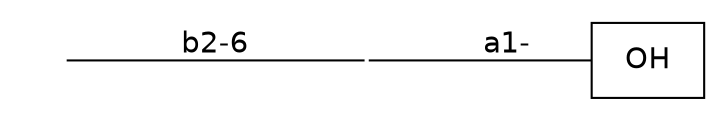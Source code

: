 graph G {graph [splines=false dpi=72 outputorder="edgesfirst"];
node [shape="none" fontname=DejaVuSans labelfontsize=12 label="none" size=50 fixedsize="true" scale="true"];
edge [labelfontsize=12 fontname=DejaVuSans labeldistance=1.2 labelangle=320.0];
rankdir=LR nodesep="0.05" ranksep="0.8";
0 [shape=box label="OH"]
1 [label="" height="0.7" image="includes/MolecularMetadata/Sugars/SNFG_Symbol_Images/DMan.svg"];
2 [label="" height="0.7" image="includes/MolecularMetadata/Sugars/SNFG_Symbol_Images/DFru.svg"];
1--0 [label="a1-" headclip=true tailclip=false];
2--1 [label="b2-6" headclip=false tailclip=false];
}
